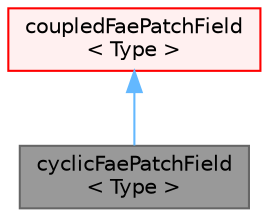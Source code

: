 digraph "cyclicFaePatchField&lt; Type &gt;"
{
 // LATEX_PDF_SIZE
  bgcolor="transparent";
  edge [fontname=Helvetica,fontsize=10,labelfontname=Helvetica,labelfontsize=10];
  node [fontname=Helvetica,fontsize=10,shape=box,height=0.2,width=0.4];
  Node1 [id="Node000001",label="cyclicFaePatchField\l\< Type \>",height=0.2,width=0.4,color="gray40", fillcolor="grey60", style="filled", fontcolor="black",tooltip="Foam::cyclicFaePatchField."];
  Node2 -> Node1 [id="edge1_Node000001_Node000002",dir="back",color="steelblue1",style="solid",tooltip=" "];
  Node2 [id="Node000002",label="coupledFaePatchField\l\< Type \>",height=0.2,width=0.4,color="red", fillcolor="#FFF0F0", style="filled",URL="$classFoam_1_1coupledFaePatchField.html",tooltip="Author Zeljko Tukovic, FMENA Hrvoje Jasak, Wikki Ltd."];
}
